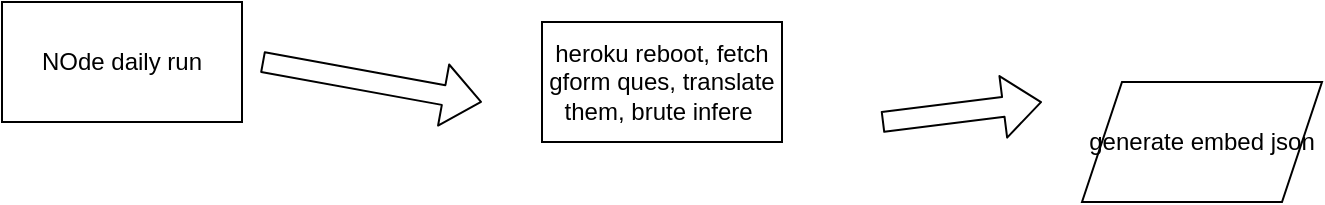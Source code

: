 <mxfile version="13.9.9" type="device"><diagram id="f5gvp06s0V8Sm4JntQaK" name="Page-1"><mxGraphModel dx="766" dy="751" grid="1" gridSize="10" guides="1" tooltips="1" connect="1" arrows="1" fold="1" page="1" pageScale="1" pageWidth="850" pageHeight="1100" math="0" shadow="0"><root><mxCell id="0"/><mxCell id="1" parent="0"/><mxCell id="-RsYwH9L7v6m1uYYfJb0-1" value="NOde daily run" style="rounded=0;whiteSpace=wrap;html=1;" vertex="1" parent="1"><mxGeometry x="10" y="210" width="120" height="60" as="geometry"/></mxCell><mxCell id="-RsYwH9L7v6m1uYYfJb0-2" value="heroku reboot, fetch gform ques, translate them, brute infere&amp;nbsp;" style="rounded=0;whiteSpace=wrap;html=1;" vertex="1" parent="1"><mxGeometry x="280" y="220" width="120" height="60" as="geometry"/></mxCell><mxCell id="-RsYwH9L7v6m1uYYfJb0-3" value="" style="shape=flexArrow;endArrow=classic;html=1;" edge="1" parent="1"><mxGeometry width="50" height="50" relative="1" as="geometry"><mxPoint x="140" y="240" as="sourcePoint"/><mxPoint x="250" y="260" as="targetPoint"/></mxGeometry></mxCell><mxCell id="-RsYwH9L7v6m1uYYfJb0-4" value="" style="shape=flexArrow;endArrow=classic;html=1;" edge="1" parent="1"><mxGeometry width="50" height="50" relative="1" as="geometry"><mxPoint x="450" y="270" as="sourcePoint"/><mxPoint x="530" y="260" as="targetPoint"/></mxGeometry></mxCell><mxCell id="-RsYwH9L7v6m1uYYfJb0-5" value="generate embed json" style="shape=parallelogram;perimeter=parallelogramPerimeter;whiteSpace=wrap;html=1;fixedSize=1;" vertex="1" parent="1"><mxGeometry x="550" y="250" width="120" height="60" as="geometry"/></mxCell></root></mxGraphModel></diagram></mxfile>